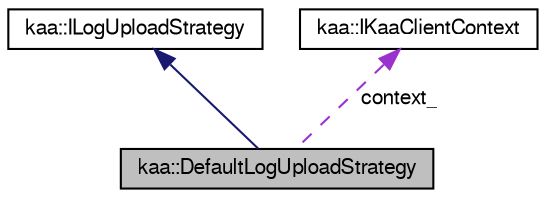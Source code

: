 digraph "kaa::DefaultLogUploadStrategy"
{
  bgcolor="transparent";
  edge [fontname="FreeSans",fontsize="10",labelfontname="FreeSans",labelfontsize="10"];
  node [fontname="FreeSans",fontsize="10",shape=record];
  Node1 [label="kaa::DefaultLogUploadStrategy",height=0.2,width=0.4,color="black", fillcolor="grey75", style="filled" fontcolor="black"];
  Node2 -> Node1 [dir="back",color="midnightblue",fontsize="10",style="solid",fontname="FreeSans"];
  Node2 [label="kaa::ILogUploadStrategy",height=0.2,width=0.4,color="black",URL="$classkaa_1_1ILogUploadStrategy.html",tooltip="The public interface for the log upload strategy. "];
  Node3 -> Node1 [dir="back",color="darkorchid3",fontsize="10",style="dashed",label=" context_" ,fontname="FreeSans"];
  Node3 [label="kaa::IKaaClientContext",height=0.2,width=0.4,color="black",URL="$classkaa_1_1IKaaClientContext.html"];
}
